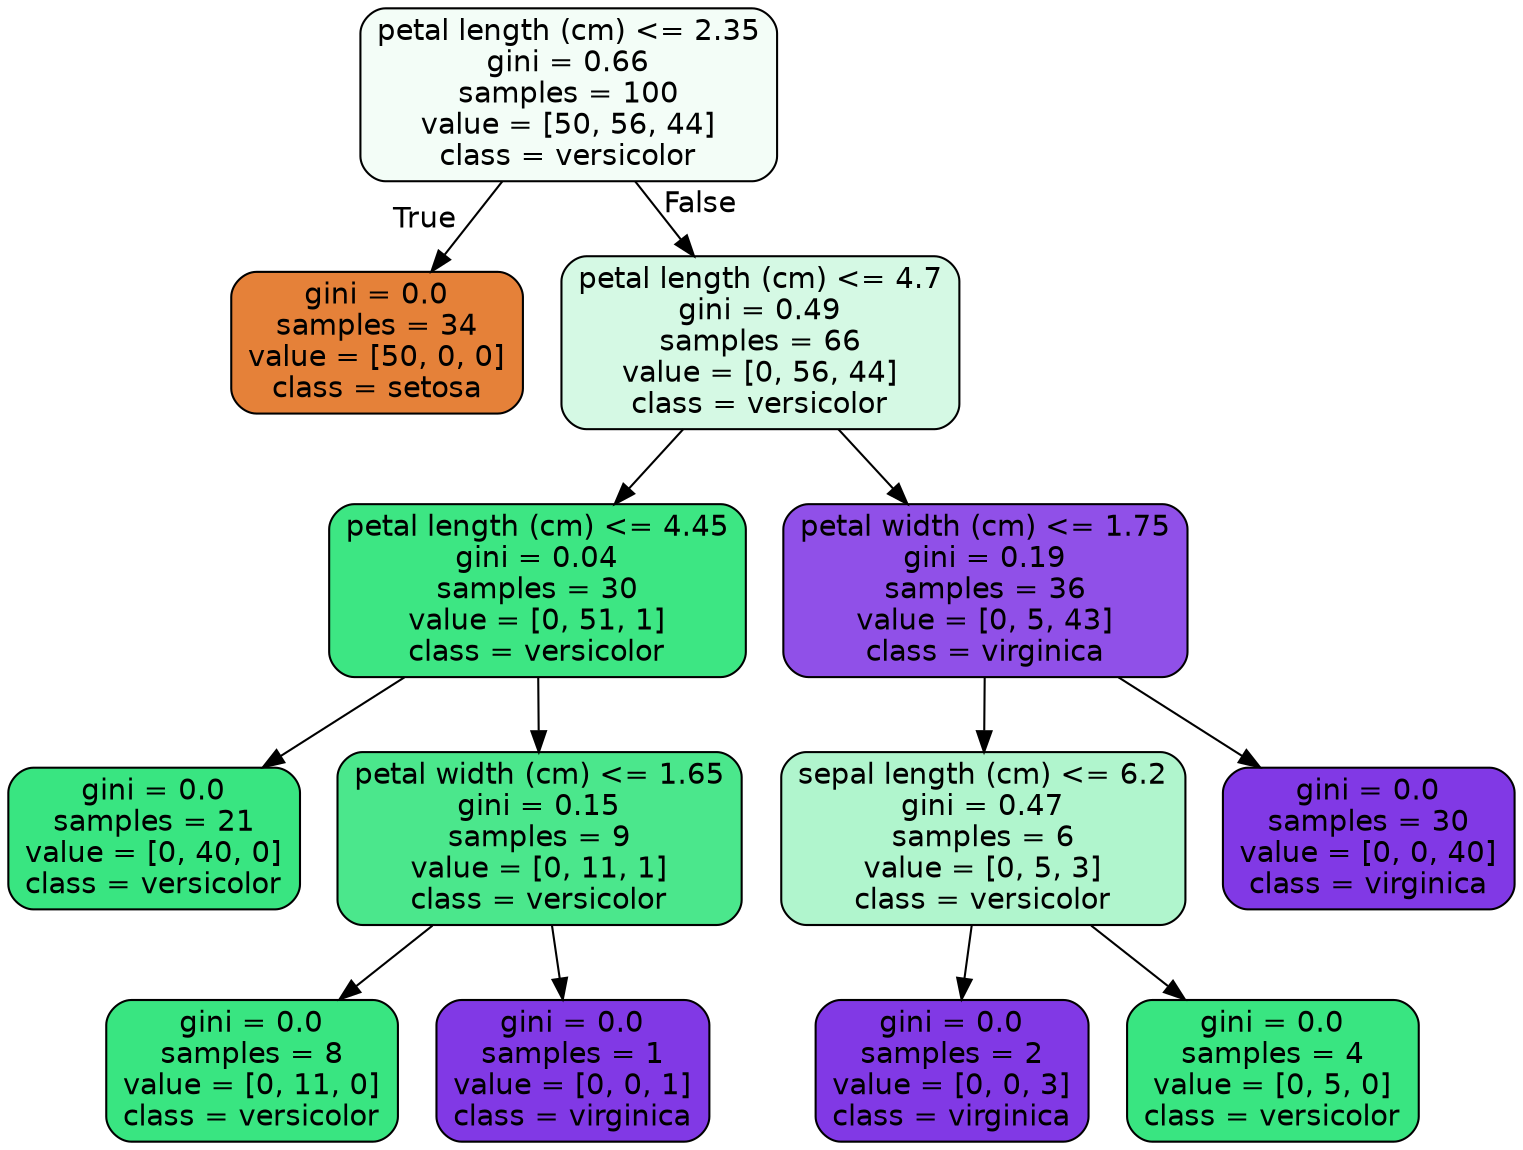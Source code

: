 digraph Tree {
node [shape=box, style="filled, rounded", color="black", fontname=helvetica] ;
edge [fontname=helvetica] ;
0 [label="petal length (cm) <= 2.35\ngini = 0.66\nsamples = 100\nvalue = [50, 56, 44]\nclass = versicolor", fillcolor="#f3fdf7"] ;
1 [label="gini = 0.0\nsamples = 34\nvalue = [50, 0, 0]\nclass = setosa", fillcolor="#e58139"] ;
0 -> 1 [labeldistance=2.5, labelangle=45, headlabel="True"] ;
2 [label="petal length (cm) <= 4.7\ngini = 0.49\nsamples = 66\nvalue = [0, 56, 44]\nclass = versicolor", fillcolor="#d5f9e4"] ;
0 -> 2 [labeldistance=2.5, labelangle=-45, headlabel="False"] ;
3 [label="petal length (cm) <= 4.45\ngini = 0.04\nsamples = 30\nvalue = [0, 51, 1]\nclass = versicolor", fillcolor="#3de683"] ;
2 -> 3 ;
4 [label="gini = 0.0\nsamples = 21\nvalue = [0, 40, 0]\nclass = versicolor", fillcolor="#39e581"] ;
3 -> 4 ;
5 [label="petal width (cm) <= 1.65\ngini = 0.15\nsamples = 9\nvalue = [0, 11, 1]\nclass = versicolor", fillcolor="#4be78c"] ;
3 -> 5 ;
6 [label="gini = 0.0\nsamples = 8\nvalue = [0, 11, 0]\nclass = versicolor", fillcolor="#39e581"] ;
5 -> 6 ;
7 [label="gini = 0.0\nsamples = 1\nvalue = [0, 0, 1]\nclass = virginica", fillcolor="#8139e5"] ;
5 -> 7 ;
8 [label="petal width (cm) <= 1.75\ngini = 0.19\nsamples = 36\nvalue = [0, 5, 43]\nclass = virginica", fillcolor="#9050e8"] ;
2 -> 8 ;
9 [label="sepal length (cm) <= 6.2\ngini = 0.47\nsamples = 6\nvalue = [0, 5, 3]\nclass = versicolor", fillcolor="#b0f5cd"] ;
8 -> 9 ;
10 [label="gini = 0.0\nsamples = 2\nvalue = [0, 0, 3]\nclass = virginica", fillcolor="#8139e5"] ;
9 -> 10 ;
11 [label="gini = 0.0\nsamples = 4\nvalue = [0, 5, 0]\nclass = versicolor", fillcolor="#39e581"] ;
9 -> 11 ;
12 [label="gini = 0.0\nsamples = 30\nvalue = [0, 0, 40]\nclass = virginica", fillcolor="#8139e5"] ;
8 -> 12 ;
}